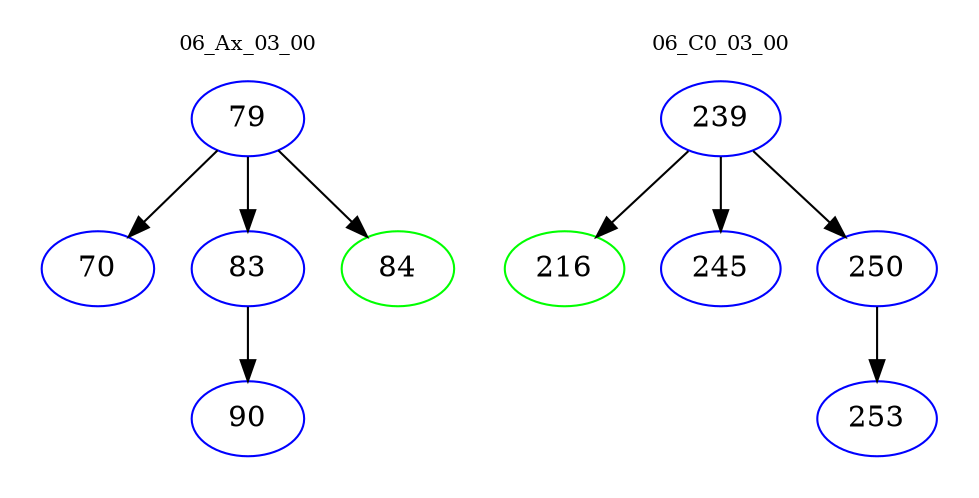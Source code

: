 digraph{
subgraph cluster_0 {
color = white
label = "06_Ax_03_00";
fontsize=10;
T0_79 [label="79", color="blue"]
T0_79 -> T0_70 [color="black"]
T0_70 [label="70", color="blue"]
T0_79 -> T0_83 [color="black"]
T0_83 [label="83", color="blue"]
T0_83 -> T0_90 [color="black"]
T0_90 [label="90", color="blue"]
T0_79 -> T0_84 [color="black"]
T0_84 [label="84", color="green"]
}
subgraph cluster_1 {
color = white
label = "06_C0_03_00";
fontsize=10;
T1_239 [label="239", color="blue"]
T1_239 -> T1_216 [color="black"]
T1_216 [label="216", color="green"]
T1_239 -> T1_245 [color="black"]
T1_245 [label="245", color="blue"]
T1_239 -> T1_250 [color="black"]
T1_250 [label="250", color="blue"]
T1_250 -> T1_253 [color="black"]
T1_253 [label="253", color="blue"]
}
}
